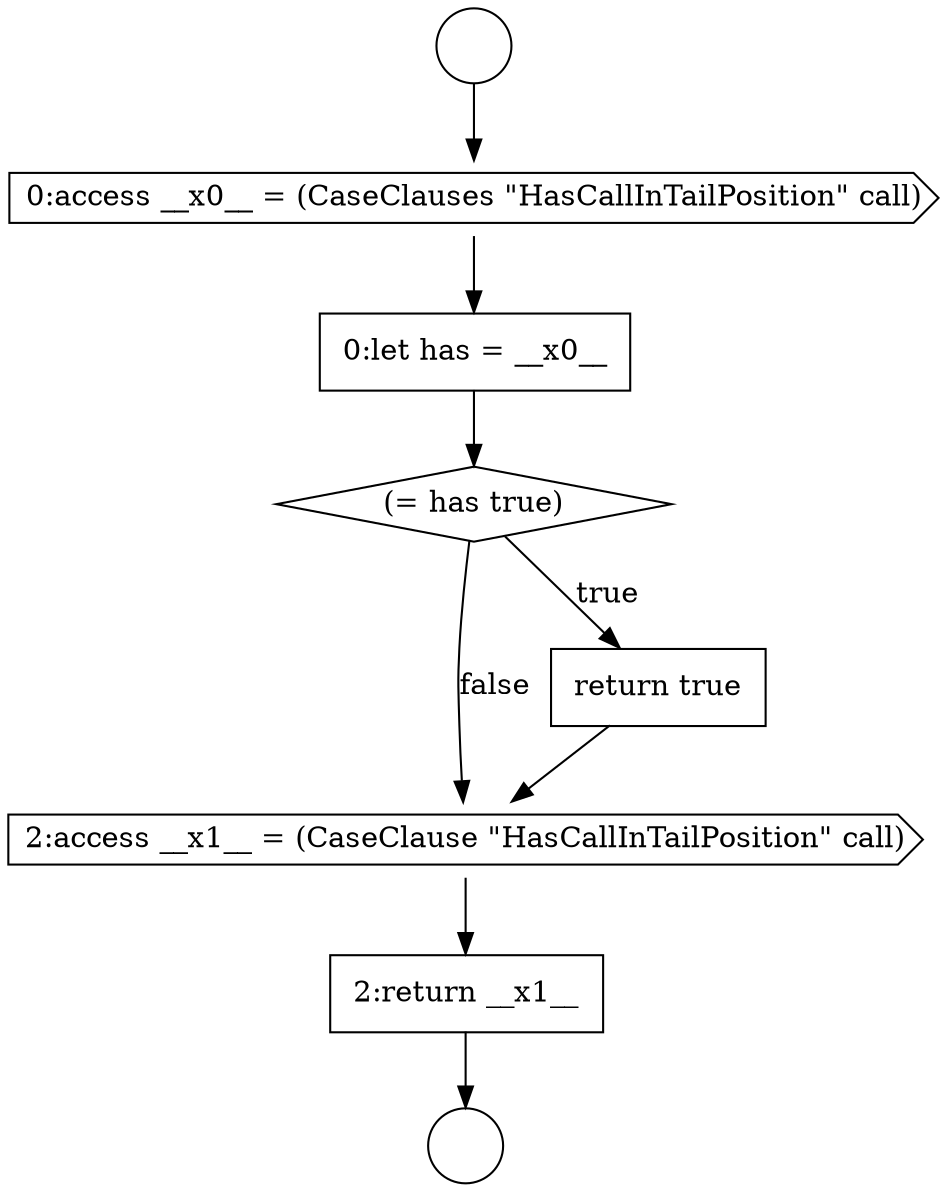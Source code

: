 digraph {
  node9032 [shape=none, margin=0, label=<<font color="black">
    <table border="0" cellborder="1" cellspacing="0" cellpadding="10">
      <tr><td align="left">2:return __x1__</td></tr>
    </table>
  </font>> color="black" fillcolor="white" style=filled]
  node9027 [shape=cds, label=<<font color="black">0:access __x0__ = (CaseClauses &quot;HasCallInTailPosition&quot; call)</font>> color="black" fillcolor="white" style=filled]
  node9026 [shape=circle label=" " color="black" fillcolor="white" style=filled]
  node9031 [shape=cds, label=<<font color="black">2:access __x1__ = (CaseClause &quot;HasCallInTailPosition&quot; call)</font>> color="black" fillcolor="white" style=filled]
  node9025 [shape=circle label=" " color="black" fillcolor="white" style=filled]
  node9030 [shape=none, margin=0, label=<<font color="black">
    <table border="0" cellborder="1" cellspacing="0" cellpadding="10">
      <tr><td align="left">return true</td></tr>
    </table>
  </font>> color="black" fillcolor="white" style=filled]
  node9029 [shape=diamond, label=<<font color="black">(= has true)</font>> color="black" fillcolor="white" style=filled]
  node9028 [shape=none, margin=0, label=<<font color="black">
    <table border="0" cellborder="1" cellspacing="0" cellpadding="10">
      <tr><td align="left">0:let has = __x0__</td></tr>
    </table>
  </font>> color="black" fillcolor="white" style=filled]
  node9031 -> node9032 [ color="black"]
  node9032 -> node9026 [ color="black"]
  node9025 -> node9027 [ color="black"]
  node9027 -> node9028 [ color="black"]
  node9029 -> node9030 [label=<<font color="black">true</font>> color="black"]
  node9029 -> node9031 [label=<<font color="black">false</font>> color="black"]
  node9030 -> node9031 [ color="black"]
  node9028 -> node9029 [ color="black"]
}
